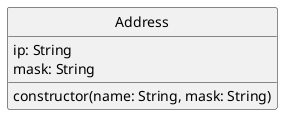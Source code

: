 @startuml
skinparam classAttributeIconSize 0
skinparam monochrome true
hide circle

class Address {
    ip: String
    mask: String
    constructor(name: String, mask: String)
}
@enduml
